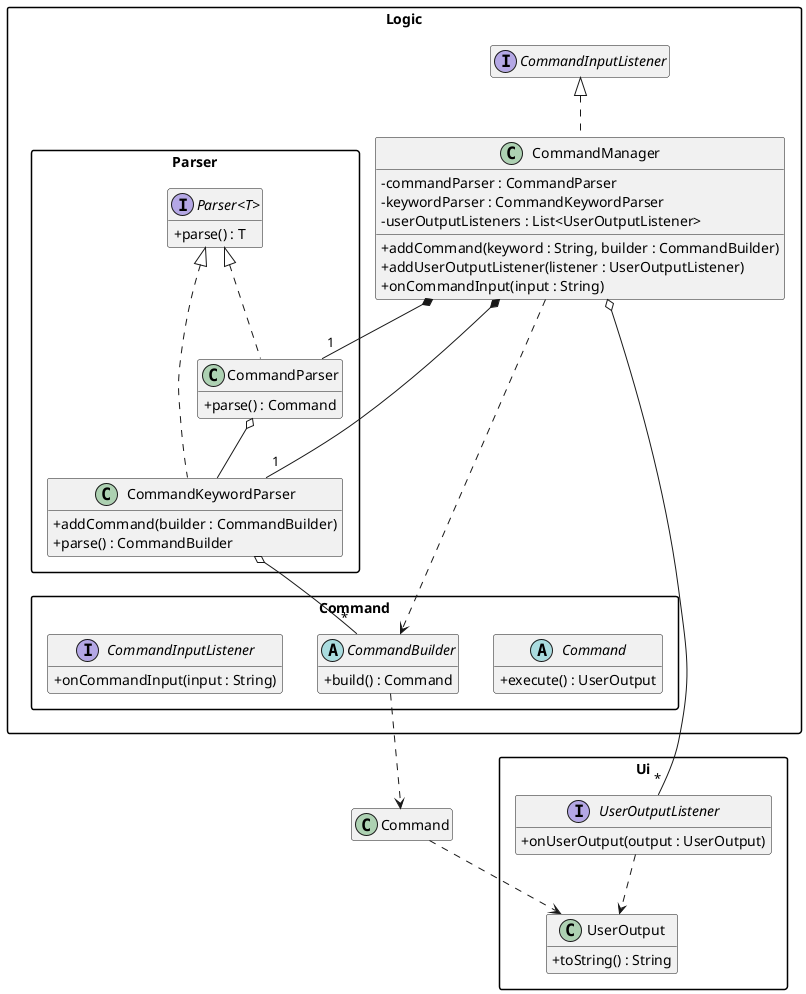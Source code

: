 @startuml

' Style
hide empty members
skinparam boxPadding 100
skinparam classAttributeIconSize 0
skinparam genericDisplay old
skinparam packageStyle rectangle
skinparam shadowing false

package Logic {
    class CommandManager implements CommandInputListener {
        - commandParser : CommandParser
        - keywordParser : CommandKeywordParser
        - userOutputListeners : List<UserOutputListener>
        + addCommand(keyword : String, builder : CommandBuilder)
        + addUserOutputListener(listener : UserOutputListener)
        + onCommandInput(input : String)
    }

    package Parser {
        interface Parser<T> {
            + parse() : T
        }
        class CommandParser implements Parser {
            + parse() : Command
        }
        class CommandKeywordParser implements Parser {
            + addCommand(builder : CommandBuilder)
            + parse() : CommandBuilder
        }
    }

    package Command {
        abstract class Command {
            + execute() : UserOutput
        }
        abstract class CommandBuilder {
            + build() : Command
        }
        interface CommandInputListener {
            + onCommandInput(input : String)
        }
    }
}

package Ui {
    class UserOutput {
        + toString() : String
    }
    interface UserOutputListener {
        + onUserOutput(output : UserOutput)
    }
}

CommandManager *--"1" CommandParser
CommandManager *--"1" CommandKeywordParser
CommandManager o--"*" UserOutputListener
CommandManager ..>CommandBuilder

CommandParser o-- CommandKeywordParser
CommandKeywordParser o--"*" CommandBuilder

Command ..> UserOutput
CommandBuilder ..> Command

UserOutputListener ..> UserOutput
@enduml
